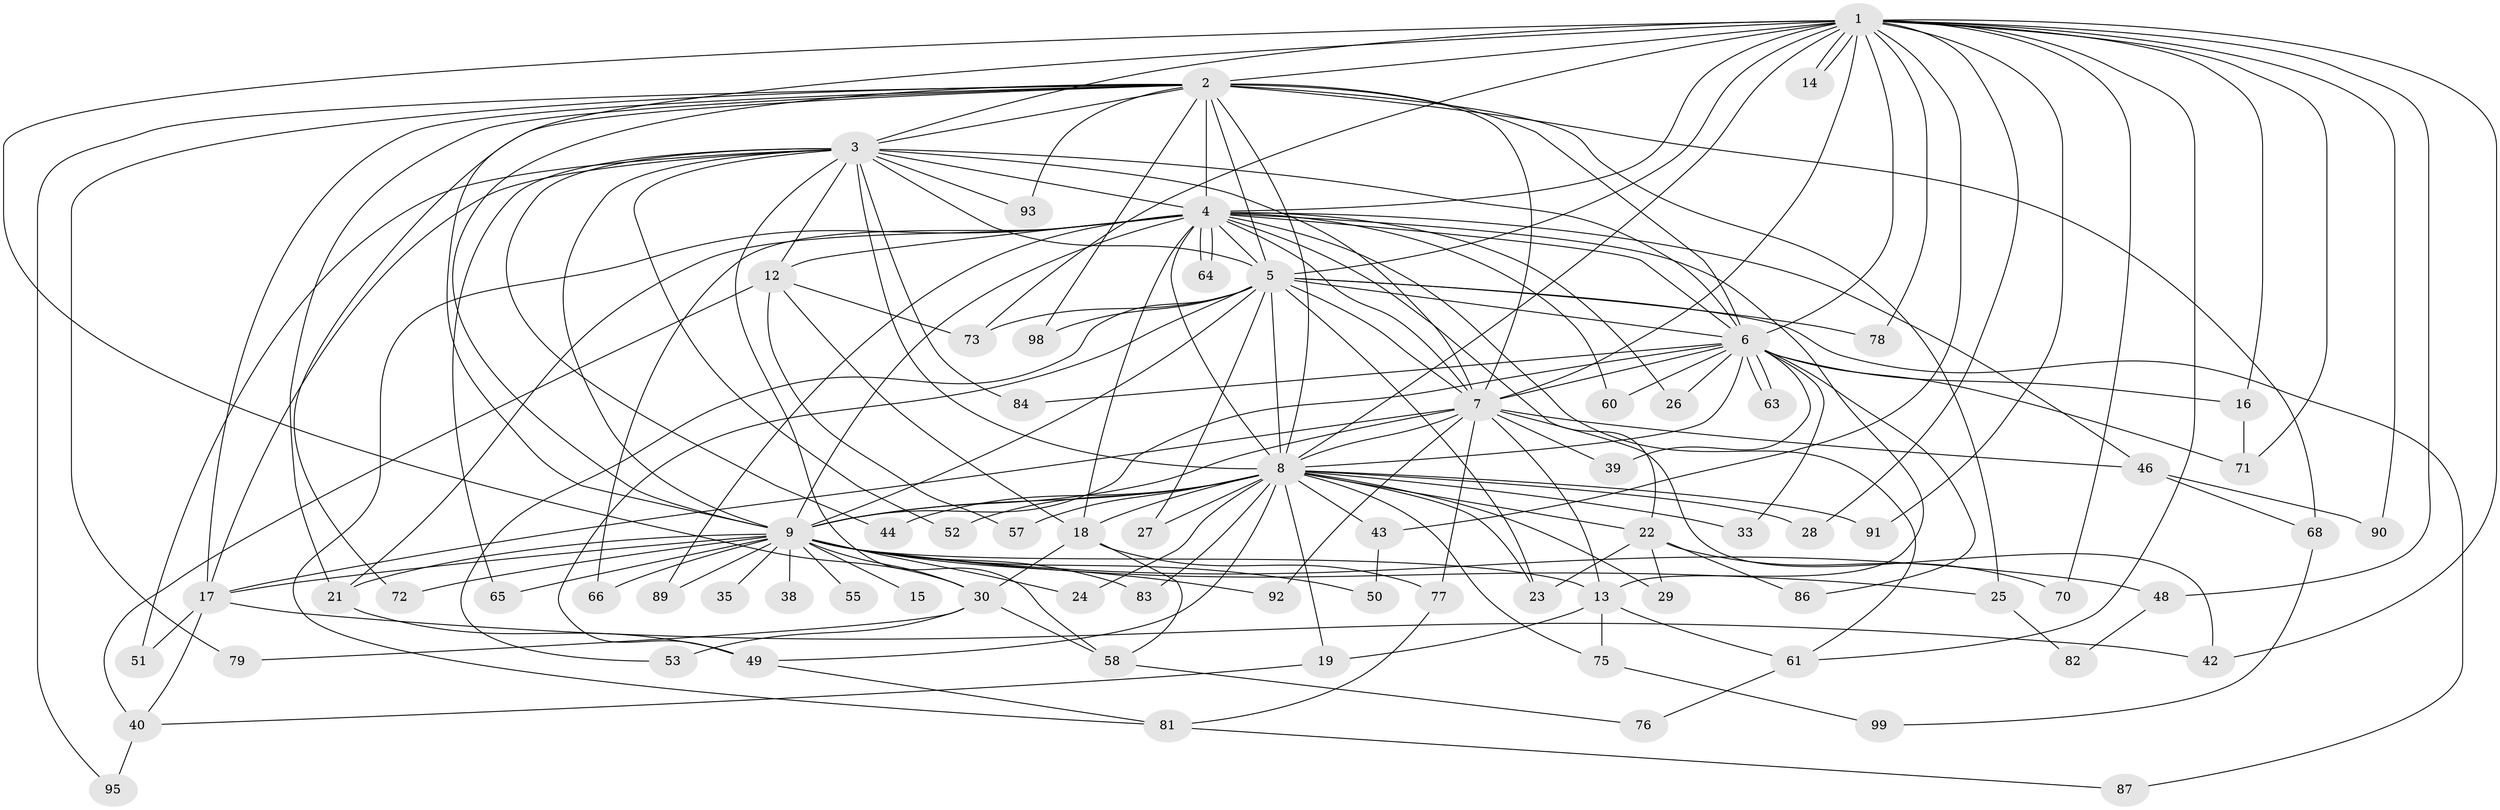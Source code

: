 // Generated by graph-tools (version 1.1) at 2025/23/03/03/25 07:23:40]
// undirected, 75 vertices, 179 edges
graph export_dot {
graph [start="1"]
  node [color=gray90,style=filled];
  1 [super="+37"];
  2 [super="+32"];
  3 [super="+36"];
  4 [super="+11"];
  5 [super="+47"];
  6 [super="+67"];
  7 [super="+31"];
  8 [super="+34"];
  9 [super="+10"];
  12 [super="+45"];
  13 [super="+62"];
  14;
  15;
  16;
  17 [super="+20"];
  18 [super="+100"];
  19;
  21 [super="+80"];
  22 [super="+59"];
  23;
  24;
  25 [super="+41"];
  26;
  27;
  28;
  29;
  30 [super="+74"];
  33;
  35;
  38;
  39;
  40;
  42 [super="+56"];
  43;
  44 [super="+88"];
  46 [super="+54"];
  48;
  49 [super="+97"];
  50;
  51;
  52;
  53;
  55;
  57;
  58 [super="+94"];
  60;
  61 [super="+69"];
  63;
  64;
  65;
  66;
  68;
  70;
  71 [super="+96"];
  72;
  73 [super="+101"];
  75;
  76;
  77 [super="+85"];
  78;
  79;
  81;
  82;
  83;
  84;
  86;
  87;
  89;
  90;
  91;
  92;
  93;
  95;
  98;
  99;
  1 -- 2;
  1 -- 3;
  1 -- 4;
  1 -- 5;
  1 -- 6;
  1 -- 7;
  1 -- 8 [weight=2];
  1 -- 9 [weight=2];
  1 -- 14;
  1 -- 14;
  1 -- 16;
  1 -- 28;
  1 -- 30;
  1 -- 42;
  1 -- 43;
  1 -- 48;
  1 -- 71;
  1 -- 73;
  1 -- 78;
  1 -- 90;
  1 -- 91;
  1 -- 61;
  1 -- 70;
  2 -- 3;
  2 -- 4;
  2 -- 5;
  2 -- 6 [weight=2];
  2 -- 7 [weight=2];
  2 -- 8;
  2 -- 9 [weight=2];
  2 -- 17;
  2 -- 25 [weight=2];
  2 -- 68;
  2 -- 72;
  2 -- 79;
  2 -- 93;
  2 -- 95;
  2 -- 98;
  2 -- 21;
  3 -- 4 [weight=2];
  3 -- 5 [weight=2];
  3 -- 6;
  3 -- 7;
  3 -- 8 [weight=2];
  3 -- 9 [weight=2];
  3 -- 12;
  3 -- 44 [weight=2];
  3 -- 51;
  3 -- 52;
  3 -- 58;
  3 -- 65;
  3 -- 84;
  3 -- 93;
  3 -- 17;
  4 -- 5;
  4 -- 6;
  4 -- 7;
  4 -- 8;
  4 -- 9 [weight=2];
  4 -- 12;
  4 -- 21;
  4 -- 46 [weight=2];
  4 -- 60;
  4 -- 64;
  4 -- 64;
  4 -- 66;
  4 -- 89;
  4 -- 81;
  4 -- 18;
  4 -- 22;
  4 -- 26;
  4 -- 61;
  4 -- 13;
  5 -- 6;
  5 -- 7;
  5 -- 8;
  5 -- 9 [weight=2];
  5 -- 23;
  5 -- 27;
  5 -- 49;
  5 -- 53;
  5 -- 78;
  5 -- 87;
  5 -- 98;
  5 -- 73;
  6 -- 7;
  6 -- 8;
  6 -- 9 [weight=2];
  6 -- 16;
  6 -- 26;
  6 -- 33;
  6 -- 39;
  6 -- 60;
  6 -- 63;
  6 -- 63;
  6 -- 71;
  6 -- 86;
  6 -- 84;
  7 -- 8;
  7 -- 9 [weight=2];
  7 -- 13;
  7 -- 17;
  7 -- 39;
  7 -- 46;
  7 -- 77;
  7 -- 92;
  7 -- 42;
  8 -- 9 [weight=2];
  8 -- 18;
  8 -- 19;
  8 -- 22;
  8 -- 23;
  8 -- 24;
  8 -- 27;
  8 -- 28;
  8 -- 29;
  8 -- 33;
  8 -- 43;
  8 -- 44;
  8 -- 49;
  8 -- 57;
  8 -- 75;
  8 -- 83;
  8 -- 91;
  8 -- 52;
  9 -- 15 [weight=2];
  9 -- 21 [weight=2];
  9 -- 50;
  9 -- 55 [weight=2];
  9 -- 65;
  9 -- 72;
  9 -- 89;
  9 -- 92;
  9 -- 66;
  9 -- 13;
  9 -- 83;
  9 -- 24;
  9 -- 25;
  9 -- 30;
  9 -- 35;
  9 -- 38;
  9 -- 48;
  9 -- 17;
  12 -- 73;
  12 -- 18;
  12 -- 40;
  12 -- 57;
  13 -- 19;
  13 -- 61;
  13 -- 75;
  16 -- 71;
  17 -- 42;
  17 -- 40;
  17 -- 51;
  18 -- 58;
  18 -- 77;
  18 -- 30;
  19 -- 40;
  21 -- 49;
  22 -- 29;
  22 -- 70;
  22 -- 86;
  22 -- 23;
  25 -- 82;
  30 -- 53;
  30 -- 79;
  30 -- 58;
  40 -- 95;
  43 -- 50;
  46 -- 68;
  46 -- 90;
  48 -- 82;
  49 -- 81;
  58 -- 76;
  61 -- 76;
  68 -- 99;
  75 -- 99;
  77 -- 81;
  81 -- 87;
}
